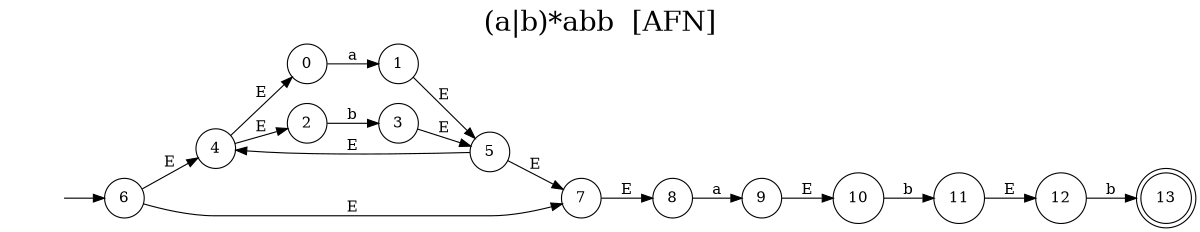 digraph "Resultado Automata AFN" {
label = "(a|b)*abb  [AFN]"
labelloc  =  t
fontsize  = 25
rankdir=LR size="8,5"
node [shape=doublecircle]
13
node [shape=circle]
6
node [shape=none]
""
""-> 6 [label=""]
node [shape=circle]
0 -> 1[label="a"]
2 -> 3[label="b"]
4 -> 0[label="E"]
4 -> 2[label="E"]
1 -> 5[label="E"]
3 -> 5[label="E"]
5 -> 4[label="E"]
6 -> 7[label="E"]
6 -> 4[label="E"]
5 -> 7[label="E"]
8 -> 9[label="a"]
7 -> 8[label="E"]
10 -> 11[label="b"]
9 -> 10[label="E"]
12 -> 13[label="b"]
11 -> 12[label="E"]
}